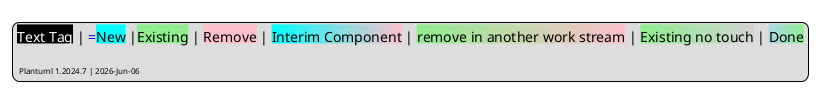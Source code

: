 @startuml style

!startsub BASIC

skinparam arrowcolor green
skinparam ArrowThickness 3
skinparam ArrowColor grey

!function $done($type = "any")
    !return "#lightblue|lightgreen"  
!endfunction

!function $notouch($type = "any")
    !return "#lightgreen|lightgray"  
!endfunction

!function $notouch_link($type = "any")
    !return "#gray"  
!endfunction

!function $exiting($type = "any")
    !return "#lightgreen"  
!endfunction

!function $existing($type = "any")
    !return "#lightgreen"  
!endfunction

!function $existing_link($type = "any")
    !return "#green"  
!endfunction

!function $new($type = "any")
    !return "#cyan"  
!endfunction

!function $new_link($type = "any")
    !return "#blue"  
!endfunction

!function $remove($type = "any")
    !return "#pink"  
!endfunction

!function $remove_link($type = "any")
    !return "#red"  
!endfunction

!function $temporary($type = "any")
    !return "#cyan|pink"  
!endfunction

!function $remove_future($type = "any")
    !return "#lightgreen|pink"  
!endfunction


!unquoted procedure $black_tag($text='',$desc='')
    note on link #black|lightgray
        <color:#white>$text</color><back:#white><color:#black>$desc</color></back>
    endnote
!endprocedure


legend
<back:#black><color:#white>Text Tag</color></back> | <color:#blue>=</color><back:$new()>New</back> |<back:$existing()>Existing</back> | <back:$remove()>Remove</back> | <back:$temporary()>Interim Component</back> | <back:$remove_future()>remove in another work stream</back> | <back:$notouch()>Existing no touch</back> | <back:$done()>Done</back>

<size:8> Plantuml %version() | %date("yyyy-MMM-dd") %filename()</size>
end legend

!endsub

!unquoted procedure $example_style($text='')
    component new $new() 
    component existing $existing() 
    component remove $remove()
    component temporary $temporary()
    component remove_future $remove_future() 
    component notouch $notouch() 
    component done $done() 
    new -[$new_link()]-> existing
        $black_tag(new_link)

    existing -[$remove_link()]-> remove
        $black_tag(remove_link)

    notouch --> existing
        $black_tag(default)

    existing -[$existing_link()]-> remove_future
        $black_tag(existing_link)
    
!endprocedure

'$example_style()

@enduml